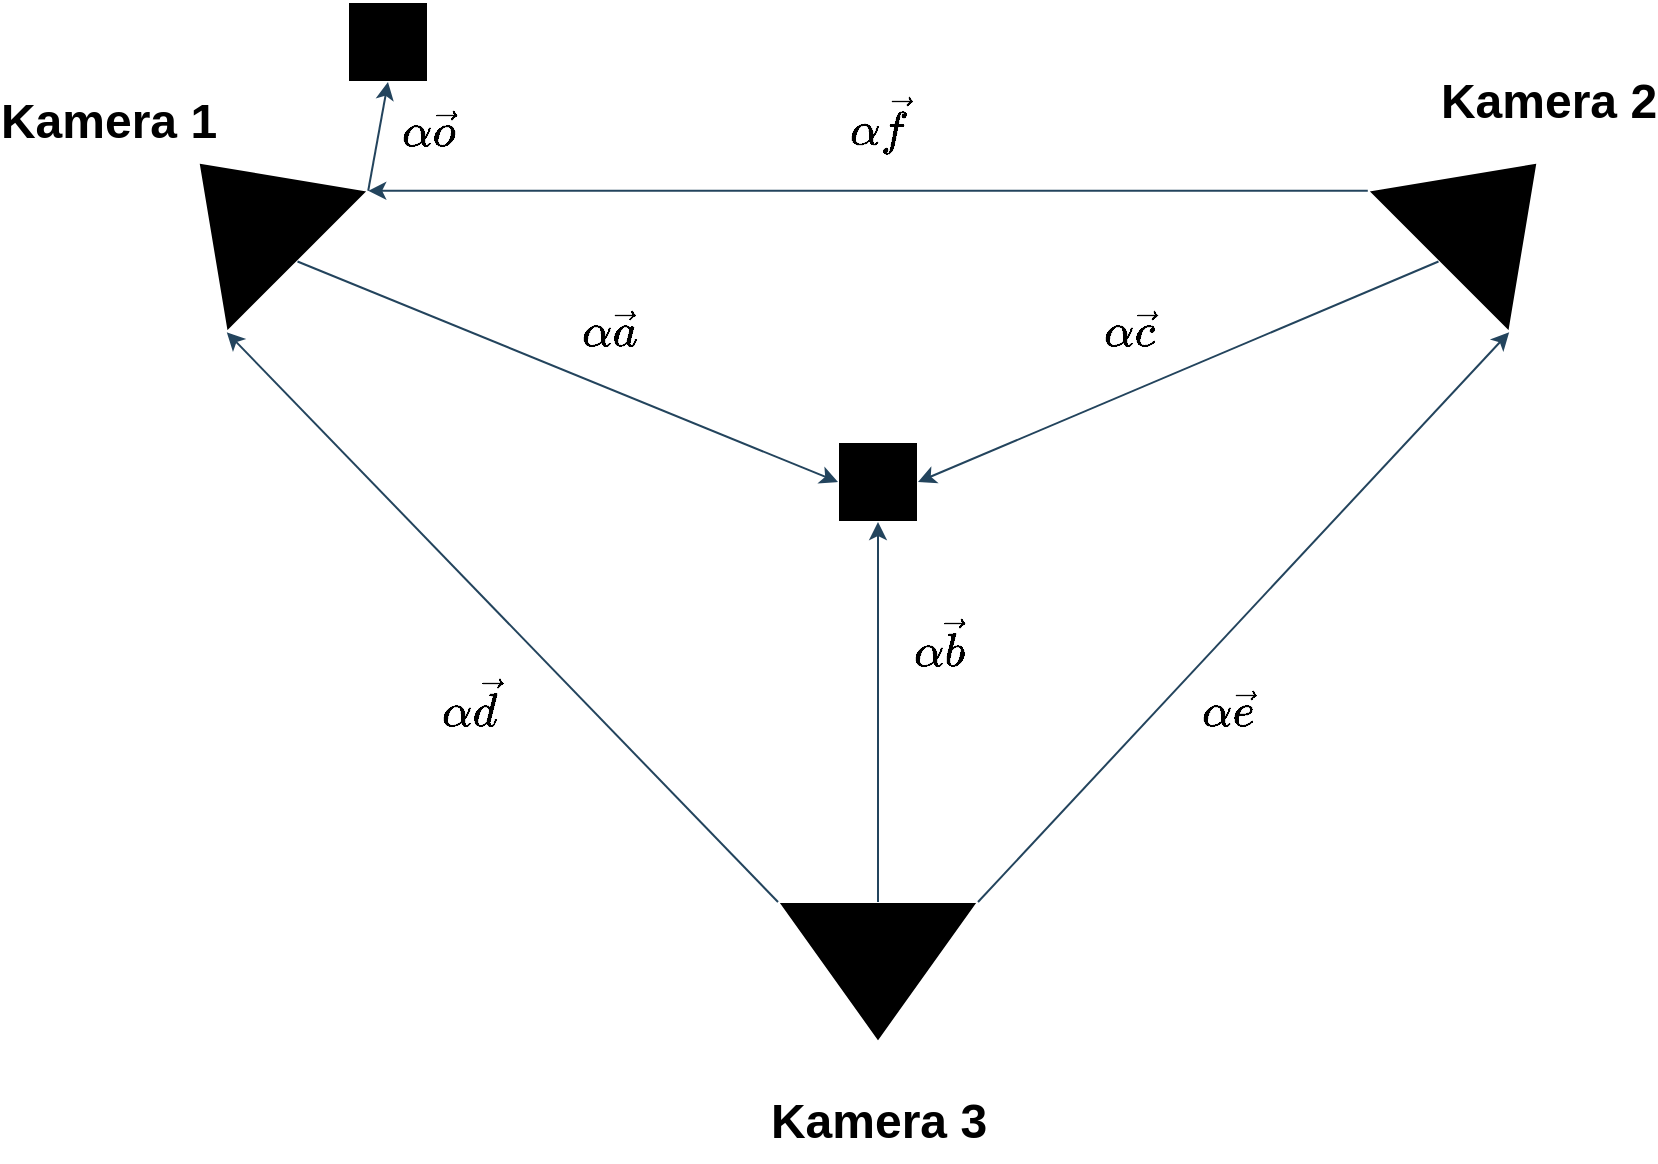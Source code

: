 <mxfile version="24.8.3">
  <diagram name="Page-1" id="Ut7eSUsVspF0dJxSPlib">
    <mxGraphModel dx="2012" dy="747" grid="1" gridSize="10" guides="1" tooltips="1" connect="1" arrows="1" fold="1" page="1" pageScale="1" pageWidth="850" pageHeight="1100" math="1" shadow="0">
      <root>
        <mxCell id="0" />
        <mxCell id="1" parent="0" />
        <mxCell id="Sz2u9h4e2YJX5451O0U0-2" value="" style="verticalLabelPosition=bottom;verticalAlign=top;html=1;shape=mxgraph.basic.acute_triangle;dx=0.5;strokeColor=#FFFFFF;fontColor=#FFFFFF;fillColor=#000000;rotation=-45;fillStyle=solid;" vertex="1" parent="1">
          <mxGeometry x="80" y="110" width="100" height="70" as="geometry" />
        </mxCell>
        <mxCell id="Sz2u9h4e2YJX5451O0U0-3" value="" style="verticalLabelPosition=bottom;verticalAlign=top;html=1;shape=mxgraph.basic.acute_triangle;dx=0.5;strokeColor=#FFFFFF;fontColor=#FFFFFF;fillColor=#000000;rotation=45;" vertex="1" parent="1">
          <mxGeometry x="700" y="110" width="100" height="70" as="geometry" />
        </mxCell>
        <mxCell id="Sz2u9h4e2YJX5451O0U0-4" value="" style="verticalLabelPosition=bottom;verticalAlign=top;html=1;shape=mxgraph.basic.acute_triangle;dx=0.5;strokeColor=#FFFFFF;fontColor=#FFFFFF;fillColor=#000000;rotation=-180;" vertex="1" parent="1">
          <mxGeometry x="395" y="490" width="100" height="70" as="geometry" />
        </mxCell>
        <mxCell id="Sz2u9h4e2YJX5451O0U0-5" value="" style="whiteSpace=wrap;html=1;aspect=fixed;strokeColor=#FFFFFF;fontColor=#FFFFFF;fillColor=#000000;" vertex="1" parent="1">
          <mxGeometry x="425" y="260" width="40" height="40" as="geometry" />
        </mxCell>
        <mxCell id="Sz2u9h4e2YJX5451O0U0-7" value="" style="endArrow=classic;html=1;rounded=0;strokeColor=#23445D;exitX=0.5;exitY=1;exitDx=0;exitDy=0;exitPerimeter=0;entryX=0;entryY=0.5;entryDx=0;entryDy=0;" edge="1" parent="1" source="Sz2u9h4e2YJX5451O0U0-2" target="Sz2u9h4e2YJX5451O0U0-5">
          <mxGeometry width="50" height="50" relative="1" as="geometry">
            <mxPoint x="400" y="420" as="sourcePoint" />
            <mxPoint x="450" y="370" as="targetPoint" />
          </mxGeometry>
        </mxCell>
        <mxCell id="Sz2u9h4e2YJX5451O0U0-8" value="" style="endArrow=classic;html=1;rounded=0;strokeColor=#23445D;exitX=0.5;exitY=1;exitDx=0;exitDy=0;exitPerimeter=0;entryX=0.5;entryY=1;entryDx=0;entryDy=0;" edge="1" parent="1" source="Sz2u9h4e2YJX5451O0U0-4" target="Sz2u9h4e2YJX5451O0U0-5">
          <mxGeometry width="50" height="50" relative="1" as="geometry">
            <mxPoint x="400" y="420" as="sourcePoint" />
            <mxPoint x="450" y="370" as="targetPoint" />
          </mxGeometry>
        </mxCell>
        <mxCell id="Sz2u9h4e2YJX5451O0U0-9" value="" style="endArrow=classic;html=1;rounded=0;strokeColor=#23445D;exitX=0.5;exitY=1;exitDx=0;exitDy=0;exitPerimeter=0;entryX=1;entryY=0.5;entryDx=0;entryDy=0;" edge="1" parent="1" source="Sz2u9h4e2YJX5451O0U0-3" target="Sz2u9h4e2YJX5451O0U0-5">
          <mxGeometry width="50" height="50" relative="1" as="geometry">
            <mxPoint x="400" y="420" as="sourcePoint" />
            <mxPoint x="450" y="370" as="targetPoint" />
          </mxGeometry>
        </mxCell>
        <mxCell id="Sz2u9h4e2YJX5451O0U0-10" value="" style="endArrow=classic;html=1;rounded=0;strokeColor=#23445D;exitX=0;exitY=1;exitDx=0;exitDy=0;exitPerimeter=0;entryX=1;entryY=1;entryDx=0;entryDy=0;entryPerimeter=0;" edge="1" parent="1" source="Sz2u9h4e2YJX5451O0U0-3" target="Sz2u9h4e2YJX5451O0U0-2">
          <mxGeometry width="50" height="50" relative="1" as="geometry">
            <mxPoint x="400" y="420" as="sourcePoint" />
            <mxPoint x="450" y="370" as="targetPoint" />
          </mxGeometry>
        </mxCell>
        <mxCell id="Sz2u9h4e2YJX5451O0U0-11" value="" style="endArrow=classic;html=1;rounded=0;strokeColor=#23445D;exitX=0;exitY=1;exitDx=0;exitDy=0;exitPerimeter=0;entryX=1;entryY=1;entryDx=0;entryDy=0;entryPerimeter=0;" edge="1" parent="1" source="Sz2u9h4e2YJX5451O0U0-4" target="Sz2u9h4e2YJX5451O0U0-3">
          <mxGeometry width="50" height="50" relative="1" as="geometry">
            <mxPoint x="400" y="420" as="sourcePoint" />
            <mxPoint x="450" y="370" as="targetPoint" />
          </mxGeometry>
        </mxCell>
        <mxCell id="Sz2u9h4e2YJX5451O0U0-12" value="" style="endArrow=classic;html=1;rounded=0;strokeColor=#23445D;exitX=1;exitY=1;exitDx=0;exitDy=0;exitPerimeter=0;entryX=0;entryY=1;entryDx=0;entryDy=0;entryPerimeter=0;" edge="1" parent="1" source="Sz2u9h4e2YJX5451O0U0-4" target="Sz2u9h4e2YJX5451O0U0-2">
          <mxGeometry width="50" height="50" relative="1" as="geometry">
            <mxPoint x="400" y="420" as="sourcePoint" />
            <mxPoint x="450" y="370" as="targetPoint" />
          </mxGeometry>
        </mxCell>
        <mxCell id="Sz2u9h4e2YJX5451O0U0-13" value="" style="whiteSpace=wrap;html=1;aspect=fixed;strokeColor=#FFFFFF;fontColor=#FFFFFF;fillColor=#000000;" vertex="1" parent="1">
          <mxGeometry x="180" y="40" width="40" height="40" as="geometry" />
        </mxCell>
        <mxCell id="Sz2u9h4e2YJX5451O0U0-14" value="" style="endArrow=classic;html=1;rounded=0;strokeColor=#23445D;exitX=1;exitY=1;exitDx=0;exitDy=0;exitPerimeter=0;entryX=0.5;entryY=1;entryDx=0;entryDy=0;" edge="1" parent="1" source="Sz2u9h4e2YJX5451O0U0-2" target="Sz2u9h4e2YJX5451O0U0-13">
          <mxGeometry width="50" height="50" relative="1" as="geometry">
            <mxPoint x="400" y="420" as="sourcePoint" />
            <mxPoint x="450" y="370" as="targetPoint" />
          </mxGeometry>
        </mxCell>
        <mxCell id="Sz2u9h4e2YJX5451O0U0-16" value="&lt;sub&gt;\(\alpha \vec{a}\)&lt;/sub&gt;" style="text;html=1;fontSize=24;fontStyle=1;verticalAlign=middle;align=center;rotation=0;" vertex="1" parent="1">
          <mxGeometry x="260" y="180" width="100" height="40" as="geometry" />
        </mxCell>
        <mxCell id="Sz2u9h4e2YJX5451O0U0-19" value="&lt;sub&gt;\(\alpha \vec{f}\)&lt;/sub&gt;" style="text;html=1;fontSize=24;fontStyle=1;verticalAlign=middle;align=center;rotation=0;" vertex="1" parent="1">
          <mxGeometry x="395" y="80" width="100" height="40" as="geometry" />
        </mxCell>
        <mxCell id="Sz2u9h4e2YJX5451O0U0-20" value="&lt;sub&gt;\(\alpha \vec{c}\)&lt;/sub&gt;" style="text;html=1;fontSize=24;fontStyle=1;verticalAlign=middle;align=center;rotation=0;" vertex="1" parent="1">
          <mxGeometry x="520" y="180" width="100" height="40" as="geometry" />
        </mxCell>
        <mxCell id="Sz2u9h4e2YJX5451O0U0-21" value="&lt;sub&gt;\(\alpha \vec{e}\)&lt;/sub&gt;" style="text;html=1;fontSize=24;fontStyle=1;verticalAlign=middle;align=center;rotation=0;" vertex="1" parent="1">
          <mxGeometry x="570" y="370" width="100" height="40" as="geometry" />
        </mxCell>
        <mxCell id="Sz2u9h4e2YJX5451O0U0-22" value="&lt;sub&gt;\(\alpha \vec{d}\)&lt;/sub&gt;" style="text;html=1;fontSize=24;fontStyle=1;verticalAlign=middle;align=center;rotation=0;" vertex="1" parent="1">
          <mxGeometry x="190" y="370" width="100" height="40" as="geometry" />
        </mxCell>
        <mxCell id="Sz2u9h4e2YJX5451O0U0-23" value="&lt;sub&gt;\(\alpha \vec{b}\)&lt;/sub&gt;" style="text;html=1;fontSize=24;fontStyle=1;verticalAlign=middle;align=center;rotation=0;" vertex="1" parent="1">
          <mxGeometry x="425" y="340" width="100" height="40" as="geometry" />
        </mxCell>
        <mxCell id="Sz2u9h4e2YJX5451O0U0-25" value="Kamera 1" style="text;html=1;fontSize=24;fontStyle=1;verticalAlign=middle;align=center;" vertex="1" parent="1">
          <mxGeometry x="10" y="80" width="100" height="40" as="geometry" />
        </mxCell>
        <mxCell id="Sz2u9h4e2YJX5451O0U0-26" value="Kamera 2" style="text;html=1;fontSize=24;fontStyle=1;verticalAlign=middle;align=center;" vertex="1" parent="1">
          <mxGeometry x="730" y="70" width="100" height="40" as="geometry" />
        </mxCell>
        <mxCell id="Sz2u9h4e2YJX5451O0U0-27" value="Kamera 3" style="text;html=1;fontSize=24;fontStyle=1;verticalAlign=middle;align=center;" vertex="1" parent="1">
          <mxGeometry x="395" y="580" width="100" height="40" as="geometry" />
        </mxCell>
        <mxCell id="Sz2u9h4e2YJX5451O0U0-28" value="&lt;sub&gt;\(\alpha \vec{o}\)&lt;/sub&gt;" style="text;html=1;fontSize=24;fontStyle=1;verticalAlign=middle;align=center;rotation=0;" vertex="1" parent="1">
          <mxGeometry x="170" y="80" width="100" height="40" as="geometry" />
        </mxCell>
      </root>
    </mxGraphModel>
  </diagram>
</mxfile>
